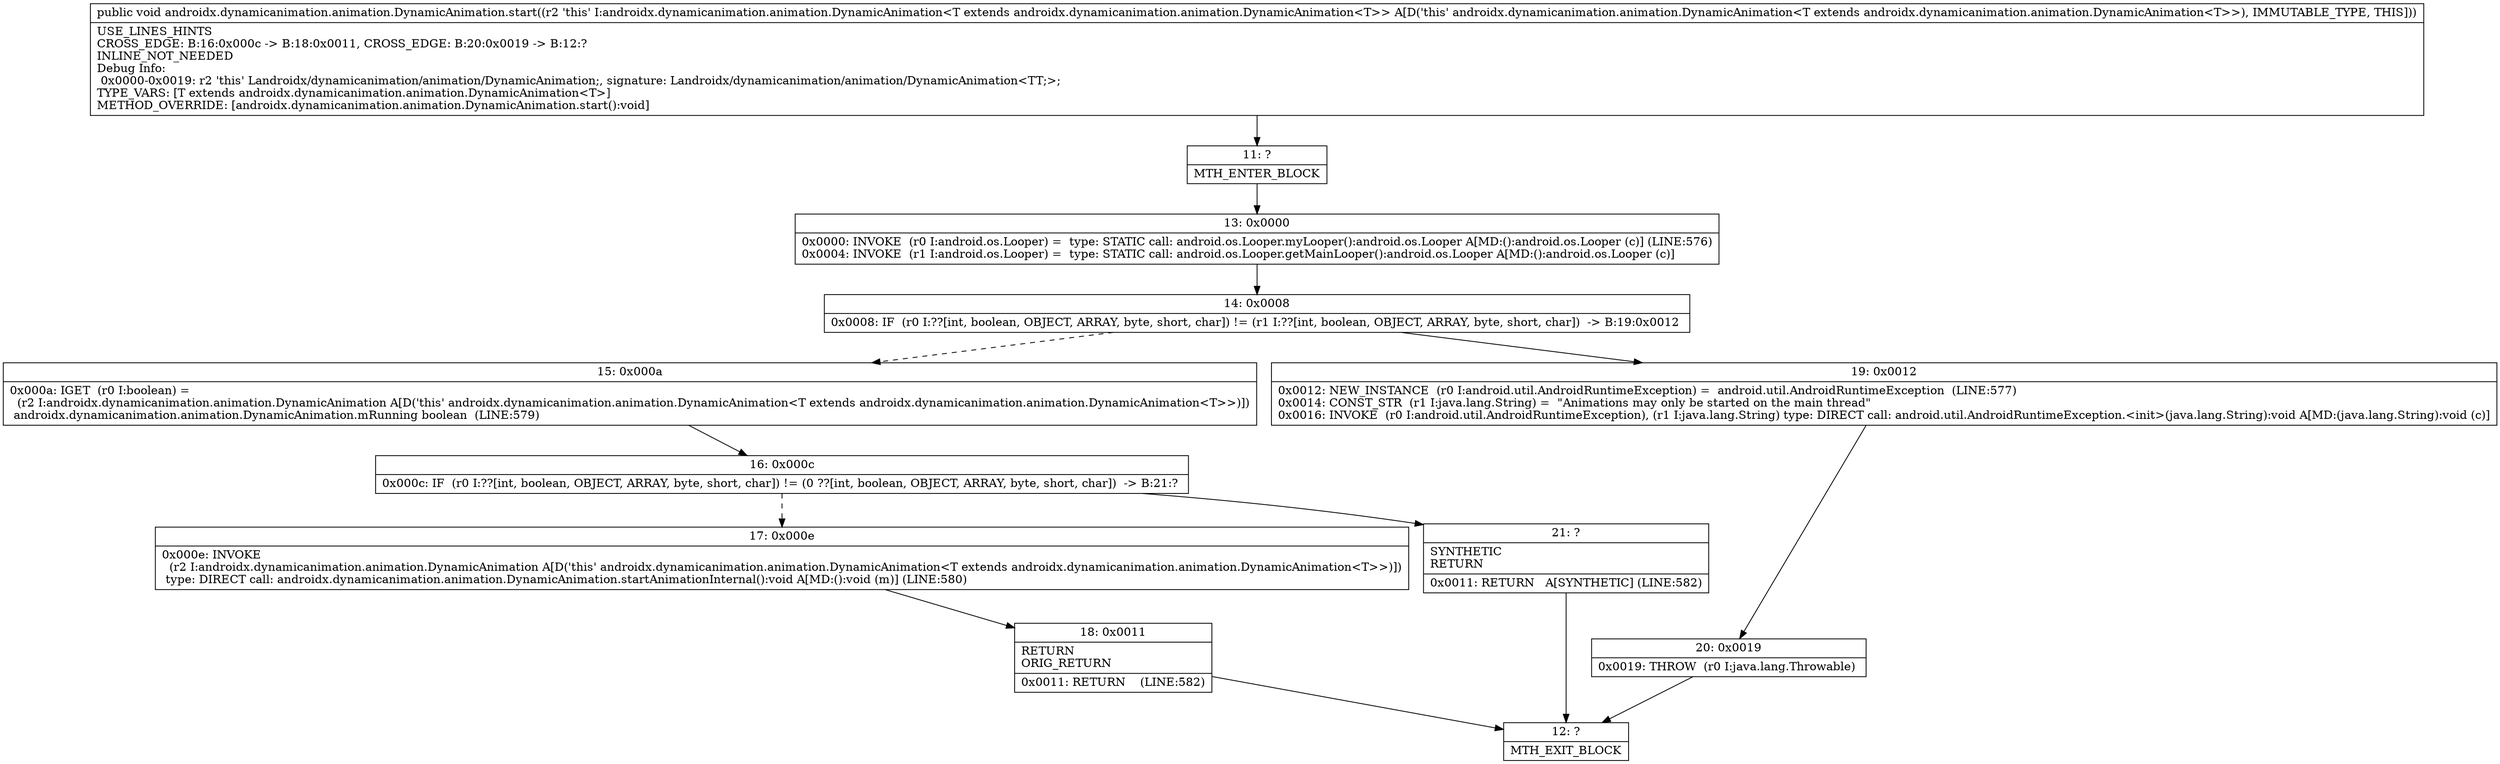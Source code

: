 digraph "CFG forandroidx.dynamicanimation.animation.DynamicAnimation.start()V" {
Node_11 [shape=record,label="{11\:\ ?|MTH_ENTER_BLOCK\l}"];
Node_13 [shape=record,label="{13\:\ 0x0000|0x0000: INVOKE  (r0 I:android.os.Looper) =  type: STATIC call: android.os.Looper.myLooper():android.os.Looper A[MD:():android.os.Looper (c)] (LINE:576)\l0x0004: INVOKE  (r1 I:android.os.Looper) =  type: STATIC call: android.os.Looper.getMainLooper():android.os.Looper A[MD:():android.os.Looper (c)]\l}"];
Node_14 [shape=record,label="{14\:\ 0x0008|0x0008: IF  (r0 I:??[int, boolean, OBJECT, ARRAY, byte, short, char]) != (r1 I:??[int, boolean, OBJECT, ARRAY, byte, short, char])  \-\> B:19:0x0012 \l}"];
Node_15 [shape=record,label="{15\:\ 0x000a|0x000a: IGET  (r0 I:boolean) = \l  (r2 I:androidx.dynamicanimation.animation.DynamicAnimation A[D('this' androidx.dynamicanimation.animation.DynamicAnimation\<T extends androidx.dynamicanimation.animation.DynamicAnimation\<T\>\>)])\l androidx.dynamicanimation.animation.DynamicAnimation.mRunning boolean  (LINE:579)\l}"];
Node_16 [shape=record,label="{16\:\ 0x000c|0x000c: IF  (r0 I:??[int, boolean, OBJECT, ARRAY, byte, short, char]) != (0 ??[int, boolean, OBJECT, ARRAY, byte, short, char])  \-\> B:21:? \l}"];
Node_17 [shape=record,label="{17\:\ 0x000e|0x000e: INVOKE  \l  (r2 I:androidx.dynamicanimation.animation.DynamicAnimation A[D('this' androidx.dynamicanimation.animation.DynamicAnimation\<T extends androidx.dynamicanimation.animation.DynamicAnimation\<T\>\>)])\l type: DIRECT call: androidx.dynamicanimation.animation.DynamicAnimation.startAnimationInternal():void A[MD:():void (m)] (LINE:580)\l}"];
Node_18 [shape=record,label="{18\:\ 0x0011|RETURN\lORIG_RETURN\l|0x0011: RETURN    (LINE:582)\l}"];
Node_12 [shape=record,label="{12\:\ ?|MTH_EXIT_BLOCK\l}"];
Node_21 [shape=record,label="{21\:\ ?|SYNTHETIC\lRETURN\l|0x0011: RETURN   A[SYNTHETIC] (LINE:582)\l}"];
Node_19 [shape=record,label="{19\:\ 0x0012|0x0012: NEW_INSTANCE  (r0 I:android.util.AndroidRuntimeException) =  android.util.AndroidRuntimeException  (LINE:577)\l0x0014: CONST_STR  (r1 I:java.lang.String) =  \"Animations may only be started on the main thread\" \l0x0016: INVOKE  (r0 I:android.util.AndroidRuntimeException), (r1 I:java.lang.String) type: DIRECT call: android.util.AndroidRuntimeException.\<init\>(java.lang.String):void A[MD:(java.lang.String):void (c)]\l}"];
Node_20 [shape=record,label="{20\:\ 0x0019|0x0019: THROW  (r0 I:java.lang.Throwable) \l}"];
MethodNode[shape=record,label="{public void androidx.dynamicanimation.animation.DynamicAnimation.start((r2 'this' I:androidx.dynamicanimation.animation.DynamicAnimation\<T extends androidx.dynamicanimation.animation.DynamicAnimation\<T\>\> A[D('this' androidx.dynamicanimation.animation.DynamicAnimation\<T extends androidx.dynamicanimation.animation.DynamicAnimation\<T\>\>), IMMUTABLE_TYPE, THIS]))  | USE_LINES_HINTS\lCROSS_EDGE: B:16:0x000c \-\> B:18:0x0011, CROSS_EDGE: B:20:0x0019 \-\> B:12:?\lINLINE_NOT_NEEDED\lDebug Info:\l  0x0000\-0x0019: r2 'this' Landroidx\/dynamicanimation\/animation\/DynamicAnimation;, signature: Landroidx\/dynamicanimation\/animation\/DynamicAnimation\<TT;\>;\lTYPE_VARS: [T extends androidx.dynamicanimation.animation.DynamicAnimation\<T\>]\lMETHOD_OVERRIDE: [androidx.dynamicanimation.animation.DynamicAnimation.start():void]\l}"];
MethodNode -> Node_11;Node_11 -> Node_13;
Node_13 -> Node_14;
Node_14 -> Node_15[style=dashed];
Node_14 -> Node_19;
Node_15 -> Node_16;
Node_16 -> Node_17[style=dashed];
Node_16 -> Node_21;
Node_17 -> Node_18;
Node_18 -> Node_12;
Node_21 -> Node_12;
Node_19 -> Node_20;
Node_20 -> Node_12;
}

